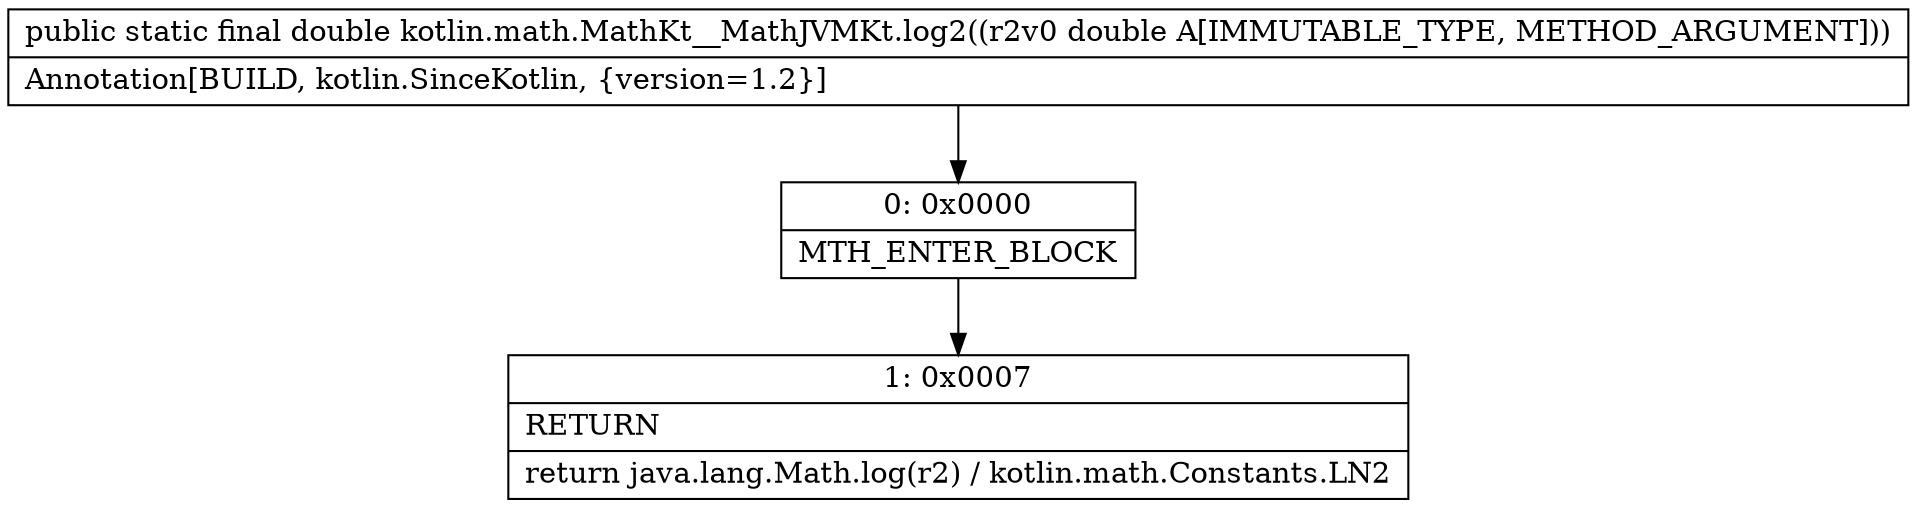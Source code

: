 digraph "CFG forkotlin.math.MathKt__MathJVMKt.log2(D)D" {
Node_0 [shape=record,label="{0\:\ 0x0000|MTH_ENTER_BLOCK\l}"];
Node_1 [shape=record,label="{1\:\ 0x0007|RETURN\l|return java.lang.Math.log(r2) \/ kotlin.math.Constants.LN2\l}"];
MethodNode[shape=record,label="{public static final double kotlin.math.MathKt__MathJVMKt.log2((r2v0 double A[IMMUTABLE_TYPE, METHOD_ARGUMENT]))  | Annotation[BUILD, kotlin.SinceKotlin, \{version=1.2\}]\l}"];
MethodNode -> Node_0;
Node_0 -> Node_1;
}

